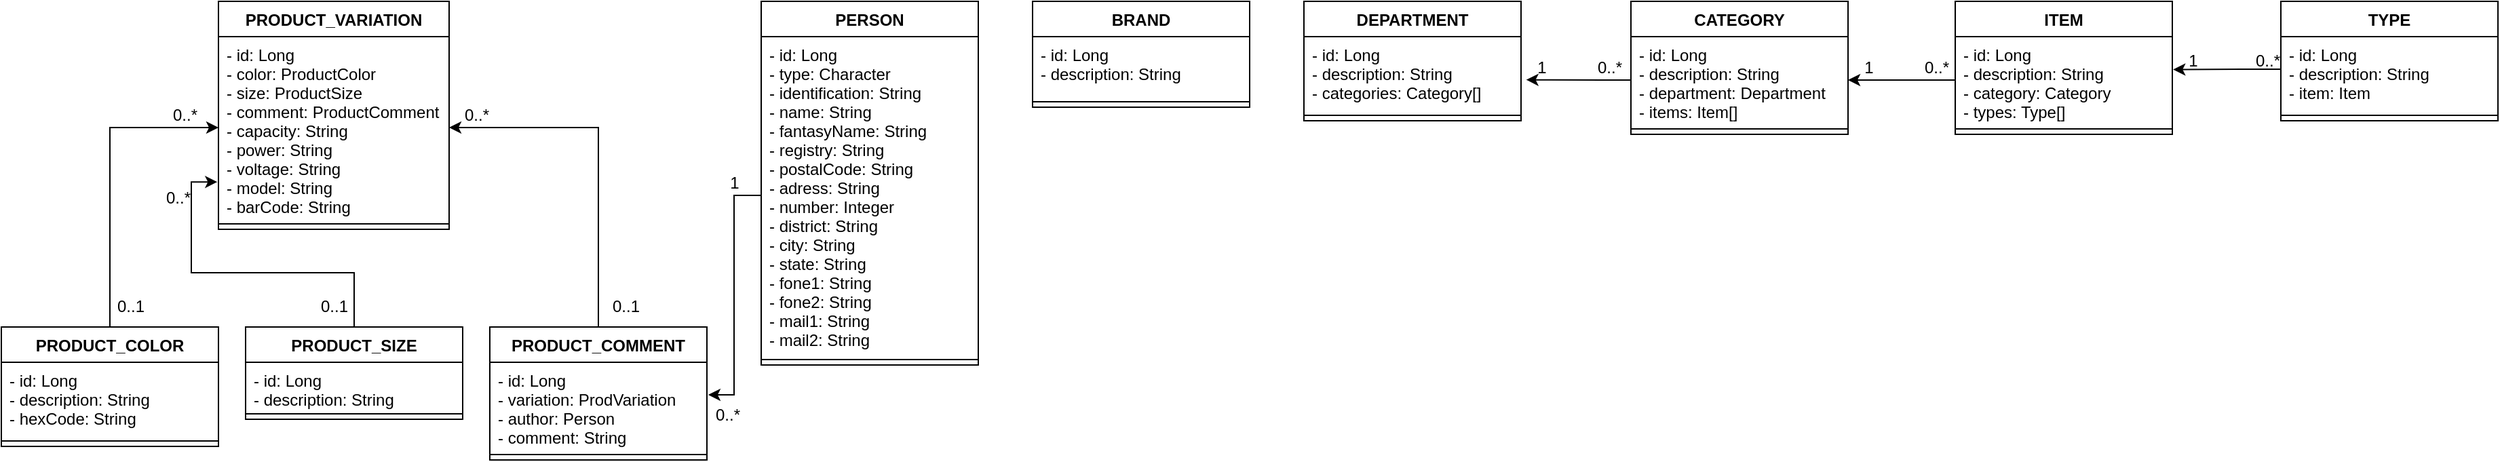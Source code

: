 <mxfile version="20.8.20" type="github">
  <diagram id="C5RBs43oDa-KdzZeNtuy" name="Page-1">
    <mxGraphModel dx="2200" dy="1190" grid="1" gridSize="10" guides="1" tooltips="1" connect="1" arrows="1" fold="1" page="1" pageScale="1" pageWidth="827" pageHeight="1169" math="0" shadow="0">
      <root>
        <mxCell id="WIyWlLk6GJQsqaUBKTNV-0" />
        <mxCell id="WIyWlLk6GJQsqaUBKTNV-1" parent="WIyWlLk6GJQsqaUBKTNV-0" />
        <mxCell id="Ii8GX6Vr4R39RekFGL5Y-26" style="edgeStyle=orthogonalEdgeStyle;rounded=0;orthogonalLoop=1;jettySize=auto;html=1;entryX=1;entryY=0.5;entryDx=0;entryDy=0;" parent="WIyWlLk6GJQsqaUBKTNV-1" source="Ii8GX6Vr4R39RekFGL5Y-0" target="Ii8GX6Vr4R39RekFGL5Y-11" edge="1">
          <mxGeometry relative="1" as="geometry" />
        </mxCell>
        <mxCell id="Ii8GX6Vr4R39RekFGL5Y-0" value="PRODUCT_COMMENT" style="swimlane;fontStyle=1;align=center;verticalAlign=top;childLayout=stackLayout;horizontal=1;startSize=26;horizontalStack=0;resizeParent=1;resizeParentMax=0;resizeLast=0;collapsible=1;marginBottom=0;" parent="WIyWlLk6GJQsqaUBKTNV-1" vertex="1">
          <mxGeometry x="400" y="600" width="160" height="98" as="geometry" />
        </mxCell>
        <mxCell id="Ii8GX6Vr4R39RekFGL5Y-1" value="- id: Long&#xa;- variation: ProdVariation&#xa;- author: Person&#xa;- comment: String" style="text;strokeColor=none;fillColor=none;align=left;verticalAlign=top;spacingLeft=4;spacingRight=4;overflow=hidden;rotatable=0;points=[[0,0.5],[1,0.5]];portConstraint=eastwest;" parent="Ii8GX6Vr4R39RekFGL5Y-0" vertex="1">
          <mxGeometry y="26" width="160" height="64" as="geometry" />
        </mxCell>
        <mxCell id="Ii8GX6Vr4R39RekFGL5Y-2" value="" style="line;strokeWidth=1;fillColor=none;align=left;verticalAlign=middle;spacingTop=-1;spacingLeft=3;spacingRight=3;rotatable=0;labelPosition=right;points=[];portConstraint=eastwest;strokeColor=inherit;" parent="Ii8GX6Vr4R39RekFGL5Y-0" vertex="1">
          <mxGeometry y="90" width="160" height="8" as="geometry" />
        </mxCell>
        <mxCell id="Ii8GX6Vr4R39RekFGL5Y-22" style="edgeStyle=orthogonalEdgeStyle;rounded=0;orthogonalLoop=1;jettySize=auto;html=1;entryX=-0.005;entryY=0.799;entryDx=0;entryDy=0;entryPerimeter=0;" parent="WIyWlLk6GJQsqaUBKTNV-1" source="Ii8GX6Vr4R39RekFGL5Y-4" target="Ii8GX6Vr4R39RekFGL5Y-11" edge="1">
          <mxGeometry relative="1" as="geometry">
            <mxPoint x="270" y="550" as="targetPoint" />
          </mxGeometry>
        </mxCell>
        <mxCell id="Ii8GX6Vr4R39RekFGL5Y-4" value="PRODUCT_SIZE" style="swimlane;fontStyle=1;align=center;verticalAlign=top;childLayout=stackLayout;horizontal=1;startSize=26;horizontalStack=0;resizeParent=1;resizeParentMax=0;resizeLast=0;collapsible=1;marginBottom=0;" parent="WIyWlLk6GJQsqaUBKTNV-1" vertex="1">
          <mxGeometry x="220" y="600" width="160" height="68" as="geometry" />
        </mxCell>
        <mxCell id="Ii8GX6Vr4R39RekFGL5Y-5" value="- id: Long&#xa;- description: String" style="text;strokeColor=none;fillColor=none;align=left;verticalAlign=top;spacingLeft=4;spacingRight=4;overflow=hidden;rotatable=0;points=[[0,0.5],[1,0.5]];portConstraint=eastwest;" parent="Ii8GX6Vr4R39RekFGL5Y-4" vertex="1">
          <mxGeometry y="26" width="160" height="34" as="geometry" />
        </mxCell>
        <mxCell id="Ii8GX6Vr4R39RekFGL5Y-6" value="" style="line;strokeWidth=1;fillColor=none;align=left;verticalAlign=middle;spacingTop=-1;spacingLeft=3;spacingRight=3;rotatable=0;labelPosition=right;points=[];portConstraint=eastwest;strokeColor=inherit;" parent="Ii8GX6Vr4R39RekFGL5Y-4" vertex="1">
          <mxGeometry y="60" width="160" height="8" as="geometry" />
        </mxCell>
        <mxCell id="Ii8GX6Vr4R39RekFGL5Y-17" style="edgeStyle=orthogonalEdgeStyle;rounded=0;orthogonalLoop=1;jettySize=auto;html=1;entryX=0;entryY=0.5;entryDx=0;entryDy=0;" parent="WIyWlLk6GJQsqaUBKTNV-1" source="Ii8GX6Vr4R39RekFGL5Y-7" target="Ii8GX6Vr4R39RekFGL5Y-11" edge="1">
          <mxGeometry relative="1" as="geometry" />
        </mxCell>
        <mxCell id="Ii8GX6Vr4R39RekFGL5Y-7" value="PRODUCT_COLOR" style="swimlane;fontStyle=1;align=center;verticalAlign=top;childLayout=stackLayout;horizontal=1;startSize=26;horizontalStack=0;resizeParent=1;resizeParentMax=0;resizeLast=0;collapsible=1;marginBottom=0;" parent="WIyWlLk6GJQsqaUBKTNV-1" vertex="1">
          <mxGeometry x="40" y="600" width="160" height="88" as="geometry" />
        </mxCell>
        <mxCell id="Ii8GX6Vr4R39RekFGL5Y-8" value="- id: Long&#xa;- description: String&#xa;- hexCode: String" style="text;strokeColor=none;fillColor=none;align=left;verticalAlign=top;spacingLeft=4;spacingRight=4;overflow=hidden;rotatable=0;points=[[0,0.5],[1,0.5]];portConstraint=eastwest;" parent="Ii8GX6Vr4R39RekFGL5Y-7" vertex="1">
          <mxGeometry y="26" width="160" height="54" as="geometry" />
        </mxCell>
        <mxCell id="Ii8GX6Vr4R39RekFGL5Y-9" value="" style="line;strokeWidth=1;fillColor=none;align=left;verticalAlign=middle;spacingTop=-1;spacingLeft=3;spacingRight=3;rotatable=0;labelPosition=right;points=[];portConstraint=eastwest;strokeColor=inherit;" parent="Ii8GX6Vr4R39RekFGL5Y-7" vertex="1">
          <mxGeometry y="80" width="160" height="8" as="geometry" />
        </mxCell>
        <mxCell id="Ii8GX6Vr4R39RekFGL5Y-10" value="PRODUCT_VARIATION" style="swimlane;fontStyle=1;align=center;verticalAlign=top;childLayout=stackLayout;horizontal=1;startSize=26;horizontalStack=0;resizeParent=1;resizeParentMax=0;resizeLast=0;collapsible=1;marginBottom=0;" parent="WIyWlLk6GJQsqaUBKTNV-1" vertex="1">
          <mxGeometry x="200" y="360" width="170" height="168" as="geometry" />
        </mxCell>
        <mxCell id="Ii8GX6Vr4R39RekFGL5Y-11" value="- id: Long&#xa;- color: ProductColor&#xa;- size: ProductSize&#xa;- comment: ProductComment&#xa;- capacity: String&#xa;- power: String&#xa;- voltage: String&#xa;- model: String&#xa;- barCode: String" style="text;strokeColor=none;fillColor=none;align=left;verticalAlign=top;spacingLeft=4;spacingRight=4;overflow=hidden;rotatable=0;points=[[0,0.5],[1,0.5]];portConstraint=eastwest;" parent="Ii8GX6Vr4R39RekFGL5Y-10" vertex="1">
          <mxGeometry y="26" width="170" height="134" as="geometry" />
        </mxCell>
        <mxCell id="Ii8GX6Vr4R39RekFGL5Y-12" value="" style="line;strokeWidth=1;fillColor=none;align=left;verticalAlign=middle;spacingTop=-1;spacingLeft=3;spacingRight=3;rotatable=0;labelPosition=right;points=[];portConstraint=eastwest;strokeColor=inherit;" parent="Ii8GX6Vr4R39RekFGL5Y-10" vertex="1">
          <mxGeometry y="160" width="170" height="8" as="geometry" />
        </mxCell>
        <mxCell id="Ii8GX6Vr4R39RekFGL5Y-20" value="0..*" style="text;html=1;align=center;verticalAlign=middle;resizable=0;points=[];autosize=1;strokeColor=none;fillColor=none;" parent="WIyWlLk6GJQsqaUBKTNV-1" vertex="1">
          <mxGeometry x="155" y="429" width="40" height="30" as="geometry" />
        </mxCell>
        <mxCell id="Ii8GX6Vr4R39RekFGL5Y-21" value="0..1" style="text;html=1;align=center;verticalAlign=middle;resizable=0;points=[];autosize=1;strokeColor=none;fillColor=none;" parent="WIyWlLk6GJQsqaUBKTNV-1" vertex="1">
          <mxGeometry x="115" y="570" width="40" height="30" as="geometry" />
        </mxCell>
        <mxCell id="Ii8GX6Vr4R39RekFGL5Y-23" value="0..*" style="text;html=1;align=center;verticalAlign=middle;resizable=0;points=[];autosize=1;strokeColor=none;fillColor=none;" parent="WIyWlLk6GJQsqaUBKTNV-1" vertex="1">
          <mxGeometry x="150" y="490" width="40" height="30" as="geometry" />
        </mxCell>
        <mxCell id="Ii8GX6Vr4R39RekFGL5Y-24" value="0..1" style="text;html=1;align=center;verticalAlign=middle;resizable=0;points=[];autosize=1;strokeColor=none;fillColor=none;" parent="WIyWlLk6GJQsqaUBKTNV-1" vertex="1">
          <mxGeometry x="265" y="570" width="40" height="30" as="geometry" />
        </mxCell>
        <mxCell id="Ii8GX6Vr4R39RekFGL5Y-27" value="0..*" style="text;html=1;align=center;verticalAlign=middle;resizable=0;points=[];autosize=1;strokeColor=none;fillColor=none;" parent="WIyWlLk6GJQsqaUBKTNV-1" vertex="1">
          <mxGeometry x="370" y="429" width="40" height="30" as="geometry" />
        </mxCell>
        <mxCell id="Ii8GX6Vr4R39RekFGL5Y-28" value="0..1" style="text;html=1;align=center;verticalAlign=middle;resizable=0;points=[];autosize=1;strokeColor=none;fillColor=none;" parent="WIyWlLk6GJQsqaUBKTNV-1" vertex="1">
          <mxGeometry x="480" y="570" width="40" height="30" as="geometry" />
        </mxCell>
        <mxCell id="UHiKsa5GbivfbWqM_ncp-0" value="PERSON" style="swimlane;fontStyle=1;align=center;verticalAlign=top;childLayout=stackLayout;horizontal=1;startSize=26;horizontalStack=0;resizeParent=1;resizeParentMax=0;resizeLast=0;collapsible=1;marginBottom=0;" vertex="1" parent="WIyWlLk6GJQsqaUBKTNV-1">
          <mxGeometry x="600" y="360" width="160" height="268" as="geometry" />
        </mxCell>
        <mxCell id="UHiKsa5GbivfbWqM_ncp-1" value="- id: Long&#xa;- type: Character&#xa;- identification: String&#xa;- name: String&#xa;- fantasyName: String&#xa;- registry: String&#xa;- postalCode: String&#xa;- adress: String&#xa;- number: Integer&#xa;- district: String&#xa;- city: String&#xa;- state: String&#xa;- fone1: String&#xa;- fone2: String&#xa;- mail1: String&#xa;- mail2: String" style="text;strokeColor=none;fillColor=none;align=left;verticalAlign=top;spacingLeft=4;spacingRight=4;overflow=hidden;rotatable=0;points=[[0,0.5],[1,0.5]];portConstraint=eastwest;" vertex="1" parent="UHiKsa5GbivfbWqM_ncp-0">
          <mxGeometry y="26" width="160" height="234" as="geometry" />
        </mxCell>
        <mxCell id="UHiKsa5GbivfbWqM_ncp-2" value="" style="line;strokeWidth=1;fillColor=none;align=left;verticalAlign=middle;spacingTop=-1;spacingLeft=3;spacingRight=3;rotatable=0;labelPosition=right;points=[];portConstraint=eastwest;strokeColor=inherit;" vertex="1" parent="UHiKsa5GbivfbWqM_ncp-0">
          <mxGeometry y="260" width="160" height="8" as="geometry" />
        </mxCell>
        <mxCell id="UHiKsa5GbivfbWqM_ncp-4" style="edgeStyle=orthogonalEdgeStyle;rounded=0;orthogonalLoop=1;jettySize=auto;html=1;entryX=1.006;entryY=0.375;entryDx=0;entryDy=0;entryPerimeter=0;" edge="1" parent="WIyWlLk6GJQsqaUBKTNV-1" source="UHiKsa5GbivfbWqM_ncp-1" target="Ii8GX6Vr4R39RekFGL5Y-1">
          <mxGeometry relative="1" as="geometry" />
        </mxCell>
        <mxCell id="UHiKsa5GbivfbWqM_ncp-5" value="1" style="text;html=1;align=center;verticalAlign=middle;resizable=0;points=[];autosize=1;strokeColor=none;fillColor=none;" vertex="1" parent="WIyWlLk6GJQsqaUBKTNV-1">
          <mxGeometry x="565" y="479" width="30" height="30" as="geometry" />
        </mxCell>
        <mxCell id="UHiKsa5GbivfbWqM_ncp-6" value="0..*" style="text;html=1;align=center;verticalAlign=middle;resizable=0;points=[];autosize=1;strokeColor=none;fillColor=none;" vertex="1" parent="WIyWlLk6GJQsqaUBKTNV-1">
          <mxGeometry x="555" y="650" width="40" height="30" as="geometry" />
        </mxCell>
        <mxCell id="UHiKsa5GbivfbWqM_ncp-7" value="BRAND" style="swimlane;fontStyle=1;align=center;verticalAlign=top;childLayout=stackLayout;horizontal=1;startSize=26;horizontalStack=0;resizeParent=1;resizeParentMax=0;resizeLast=0;collapsible=1;marginBottom=0;" vertex="1" parent="WIyWlLk6GJQsqaUBKTNV-1">
          <mxGeometry x="800" y="360" width="160" height="78" as="geometry" />
        </mxCell>
        <mxCell id="UHiKsa5GbivfbWqM_ncp-8" value="- id: Long&#xa;- description: String" style="text;strokeColor=none;fillColor=none;align=left;verticalAlign=top;spacingLeft=4;spacingRight=4;overflow=hidden;rotatable=0;points=[[0,0.5],[1,0.5]];portConstraint=eastwest;" vertex="1" parent="UHiKsa5GbivfbWqM_ncp-7">
          <mxGeometry y="26" width="160" height="44" as="geometry" />
        </mxCell>
        <mxCell id="UHiKsa5GbivfbWqM_ncp-9" value="" style="line;strokeWidth=1;fillColor=none;align=left;verticalAlign=middle;spacingTop=-1;spacingLeft=3;spacingRight=3;rotatable=0;labelPosition=right;points=[];portConstraint=eastwest;strokeColor=inherit;" vertex="1" parent="UHiKsa5GbivfbWqM_ncp-7">
          <mxGeometry y="70" width="160" height="8" as="geometry" />
        </mxCell>
        <mxCell id="UHiKsa5GbivfbWqM_ncp-11" value="DEPARTMENT" style="swimlane;fontStyle=1;align=center;verticalAlign=top;childLayout=stackLayout;horizontal=1;startSize=26;horizontalStack=0;resizeParent=1;resizeParentMax=0;resizeLast=0;collapsible=1;marginBottom=0;" vertex="1" parent="WIyWlLk6GJQsqaUBKTNV-1">
          <mxGeometry x="1000" y="360" width="160" height="88" as="geometry" />
        </mxCell>
        <mxCell id="UHiKsa5GbivfbWqM_ncp-12" value="- id: Long&#xa;- description: String&#xa;- categories: Category[]" style="text;strokeColor=none;fillColor=none;align=left;verticalAlign=top;spacingLeft=4;spacingRight=4;overflow=hidden;rotatable=0;points=[[0,0.5],[1,0.5]];portConstraint=eastwest;" vertex="1" parent="UHiKsa5GbivfbWqM_ncp-11">
          <mxGeometry y="26" width="160" height="54" as="geometry" />
        </mxCell>
        <mxCell id="UHiKsa5GbivfbWqM_ncp-13" value="" style="line;strokeWidth=1;fillColor=none;align=left;verticalAlign=middle;spacingTop=-1;spacingLeft=3;spacingRight=3;rotatable=0;labelPosition=right;points=[];portConstraint=eastwest;strokeColor=inherit;" vertex="1" parent="UHiKsa5GbivfbWqM_ncp-11">
          <mxGeometry y="80" width="160" height="8" as="geometry" />
        </mxCell>
        <mxCell id="UHiKsa5GbivfbWqM_ncp-14" value="CATEGORY" style="swimlane;fontStyle=1;align=center;verticalAlign=top;childLayout=stackLayout;horizontal=1;startSize=26;horizontalStack=0;resizeParent=1;resizeParentMax=0;resizeLast=0;collapsible=1;marginBottom=0;" vertex="1" parent="WIyWlLk6GJQsqaUBKTNV-1">
          <mxGeometry x="1241" y="360" width="160" height="98" as="geometry" />
        </mxCell>
        <mxCell id="UHiKsa5GbivfbWqM_ncp-15" value="- id: Long&#xa;- description: String&#xa;- department: Department&#xa;- items: Item[]" style="text;strokeColor=none;fillColor=none;align=left;verticalAlign=top;spacingLeft=4;spacingRight=4;overflow=hidden;rotatable=0;points=[[0,0.5],[1,0.5]];portConstraint=eastwest;" vertex="1" parent="UHiKsa5GbivfbWqM_ncp-14">
          <mxGeometry y="26" width="160" height="64" as="geometry" />
        </mxCell>
        <mxCell id="UHiKsa5GbivfbWqM_ncp-16" value="" style="line;strokeWidth=1;fillColor=none;align=left;verticalAlign=middle;spacingTop=-1;spacingLeft=3;spacingRight=3;rotatable=0;labelPosition=right;points=[];portConstraint=eastwest;strokeColor=inherit;" vertex="1" parent="UHiKsa5GbivfbWqM_ncp-14">
          <mxGeometry y="90" width="160" height="8" as="geometry" />
        </mxCell>
        <mxCell id="UHiKsa5GbivfbWqM_ncp-17" value="ITEM" style="swimlane;fontStyle=1;align=center;verticalAlign=top;childLayout=stackLayout;horizontal=1;startSize=26;horizontalStack=0;resizeParent=1;resizeParentMax=0;resizeLast=0;collapsible=1;marginBottom=0;" vertex="1" parent="WIyWlLk6GJQsqaUBKTNV-1">
          <mxGeometry x="1480" y="360" width="160" height="98" as="geometry" />
        </mxCell>
        <mxCell id="UHiKsa5GbivfbWqM_ncp-18" value="- id: Long&#xa;- description: String&#xa;- category: Category&#xa;- types: Type[]" style="text;strokeColor=none;fillColor=none;align=left;verticalAlign=top;spacingLeft=4;spacingRight=4;overflow=hidden;rotatable=0;points=[[0,0.5],[1,0.5]];portConstraint=eastwest;" vertex="1" parent="UHiKsa5GbivfbWqM_ncp-17">
          <mxGeometry y="26" width="160" height="64" as="geometry" />
        </mxCell>
        <mxCell id="UHiKsa5GbivfbWqM_ncp-19" value="" style="line;strokeWidth=1;fillColor=none;align=left;verticalAlign=middle;spacingTop=-1;spacingLeft=3;spacingRight=3;rotatable=0;labelPosition=right;points=[];portConstraint=eastwest;strokeColor=inherit;" vertex="1" parent="UHiKsa5GbivfbWqM_ncp-17">
          <mxGeometry y="90" width="160" height="8" as="geometry" />
        </mxCell>
        <mxCell id="UHiKsa5GbivfbWqM_ncp-20" value="TYPE" style="swimlane;fontStyle=1;align=center;verticalAlign=top;childLayout=stackLayout;horizontal=1;startSize=26;horizontalStack=0;resizeParent=1;resizeParentMax=0;resizeLast=0;collapsible=1;marginBottom=0;" vertex="1" parent="WIyWlLk6GJQsqaUBKTNV-1">
          <mxGeometry x="1720" y="360" width="160" height="88" as="geometry" />
        </mxCell>
        <mxCell id="UHiKsa5GbivfbWqM_ncp-21" value="- id: Long&#xa;- description: String&#xa;- item: Item" style="text;strokeColor=none;fillColor=none;align=left;verticalAlign=top;spacingLeft=4;spacingRight=4;overflow=hidden;rotatable=0;points=[[0,0.5],[1,0.5]];portConstraint=eastwest;" vertex="1" parent="UHiKsa5GbivfbWqM_ncp-20">
          <mxGeometry y="26" width="160" height="54" as="geometry" />
        </mxCell>
        <mxCell id="UHiKsa5GbivfbWqM_ncp-22" value="" style="line;strokeWidth=1;fillColor=none;align=left;verticalAlign=middle;spacingTop=-1;spacingLeft=3;spacingRight=3;rotatable=0;labelPosition=right;points=[];portConstraint=eastwest;strokeColor=inherit;" vertex="1" parent="UHiKsa5GbivfbWqM_ncp-20">
          <mxGeometry y="80" width="160" height="8" as="geometry" />
        </mxCell>
        <mxCell id="UHiKsa5GbivfbWqM_ncp-23" style="edgeStyle=orthogonalEdgeStyle;rounded=0;orthogonalLoop=1;jettySize=auto;html=1;entryX=1.004;entryY=0.379;entryDx=0;entryDy=0;entryPerimeter=0;" edge="1" parent="WIyWlLk6GJQsqaUBKTNV-1" source="UHiKsa5GbivfbWqM_ncp-21" target="UHiKsa5GbivfbWqM_ncp-18">
          <mxGeometry relative="1" as="geometry">
            <Array as="points">
              <mxPoint x="1700" y="410" />
              <mxPoint x="1700" y="410" />
            </Array>
          </mxGeometry>
        </mxCell>
        <mxCell id="UHiKsa5GbivfbWqM_ncp-24" value="0..*" style="text;html=1;align=center;verticalAlign=middle;resizable=0;points=[];autosize=1;strokeColor=none;fillColor=none;" vertex="1" parent="WIyWlLk6GJQsqaUBKTNV-1">
          <mxGeometry x="1690" y="389" width="40" height="30" as="geometry" />
        </mxCell>
        <mxCell id="UHiKsa5GbivfbWqM_ncp-25" value="1" style="text;html=1;align=center;verticalAlign=middle;resizable=0;points=[];autosize=1;strokeColor=none;fillColor=none;" vertex="1" parent="WIyWlLk6GJQsqaUBKTNV-1">
          <mxGeometry x="1640" y="389" width="30" height="30" as="geometry" />
        </mxCell>
        <mxCell id="UHiKsa5GbivfbWqM_ncp-29" style="edgeStyle=orthogonalEdgeStyle;rounded=0;orthogonalLoop=1;jettySize=auto;html=1;entryX=1;entryY=0.5;entryDx=0;entryDy=0;" edge="1" parent="WIyWlLk6GJQsqaUBKTNV-1" source="UHiKsa5GbivfbWqM_ncp-18" target="UHiKsa5GbivfbWqM_ncp-15">
          <mxGeometry relative="1" as="geometry">
            <Array as="points">
              <mxPoint x="1460" y="418" />
              <mxPoint x="1460" y="418" />
            </Array>
          </mxGeometry>
        </mxCell>
        <mxCell id="UHiKsa5GbivfbWqM_ncp-32" value="0..*" style="text;html=1;align=center;verticalAlign=middle;resizable=0;points=[];autosize=1;strokeColor=none;fillColor=none;" vertex="1" parent="WIyWlLk6GJQsqaUBKTNV-1">
          <mxGeometry x="1446" y="394" width="40" height="30" as="geometry" />
        </mxCell>
        <mxCell id="UHiKsa5GbivfbWqM_ncp-33" value="1" style="text;html=1;align=center;verticalAlign=middle;resizable=0;points=[];autosize=1;strokeColor=none;fillColor=none;" vertex="1" parent="WIyWlLk6GJQsqaUBKTNV-1">
          <mxGeometry x="1401" y="394" width="30" height="30" as="geometry" />
        </mxCell>
        <mxCell id="UHiKsa5GbivfbWqM_ncp-34" style="edgeStyle=orthogonalEdgeStyle;rounded=0;orthogonalLoop=1;jettySize=auto;html=1;entryX=1.024;entryY=0.589;entryDx=0;entryDy=0;entryPerimeter=0;" edge="1" parent="WIyWlLk6GJQsqaUBKTNV-1" source="UHiKsa5GbivfbWqM_ncp-15" target="UHiKsa5GbivfbWqM_ncp-12">
          <mxGeometry relative="1" as="geometry">
            <Array as="points">
              <mxPoint x="1220" y="418" />
              <mxPoint x="1220" y="418" />
            </Array>
          </mxGeometry>
        </mxCell>
        <mxCell id="UHiKsa5GbivfbWqM_ncp-35" value="0..*" style="text;html=1;align=center;verticalAlign=middle;resizable=0;points=[];autosize=1;strokeColor=none;fillColor=none;" vertex="1" parent="WIyWlLk6GJQsqaUBKTNV-1">
          <mxGeometry x="1205" y="394" width="40" height="30" as="geometry" />
        </mxCell>
        <mxCell id="UHiKsa5GbivfbWqM_ncp-36" value="1" style="text;html=1;align=center;verticalAlign=middle;resizable=0;points=[];autosize=1;strokeColor=none;fillColor=none;" vertex="1" parent="WIyWlLk6GJQsqaUBKTNV-1">
          <mxGeometry x="1160" y="394" width="30" height="30" as="geometry" />
        </mxCell>
      </root>
    </mxGraphModel>
  </diagram>
</mxfile>
